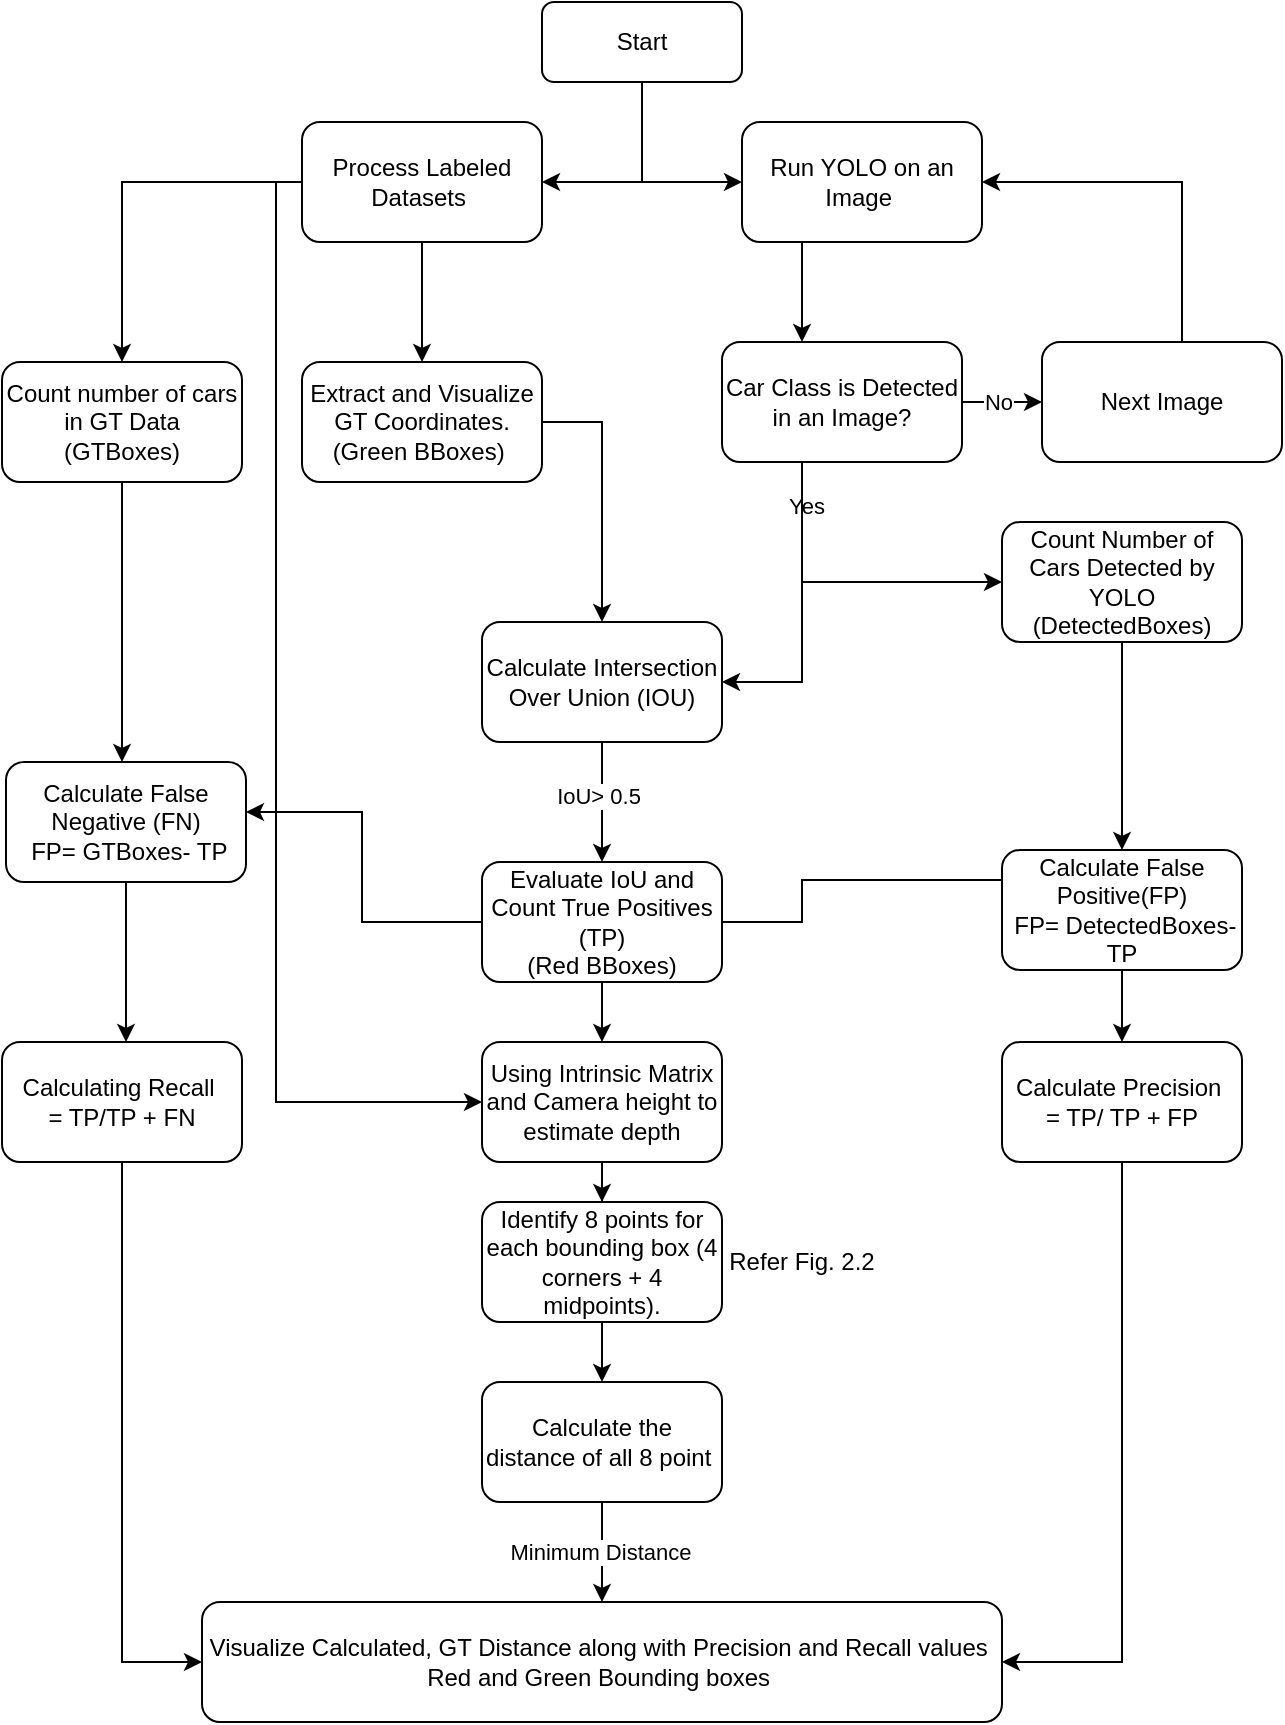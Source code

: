 <mxfile version="26.0.2">
  <diagram name="Page-1" id="iIS1LFro7bLH-GJZMT1k">
    <mxGraphModel dx="1050" dy="522" grid="0" gridSize="10" guides="1" tooltips="1" connect="1" arrows="1" fold="1" page="1" pageScale="1" pageWidth="827" pageHeight="1169" math="0" shadow="0">
      <root>
        <mxCell id="0" />
        <mxCell id="1" parent="0" />
        <mxCell id="0s8KUhowPci_GjtV0Qzg-10" style="edgeStyle=orthogonalEdgeStyle;rounded=0;orthogonalLoop=1;jettySize=auto;html=1;exitX=0.5;exitY=1;exitDx=0;exitDy=0;entryX=0;entryY=0.5;entryDx=0;entryDy=0;" parent="1" source="0s8KUhowPci_GjtV0Qzg-1" target="0s8KUhowPci_GjtV0Qzg-3" edge="1">
          <mxGeometry relative="1" as="geometry">
            <mxPoint x="400" y="140" as="targetPoint" />
          </mxGeometry>
        </mxCell>
        <mxCell id="0s8KUhowPci_GjtV0Qzg-1" value="Start" style="rounded=1;whiteSpace=wrap;html=1;" parent="1" vertex="1">
          <mxGeometry x="350" y="50" width="100" height="40" as="geometry" />
        </mxCell>
        <mxCell id="0s8KUhowPci_GjtV0Qzg-5" value="" style="edgeStyle=orthogonalEdgeStyle;rounded=0;orthogonalLoop=1;jettySize=auto;html=1;" parent="1" source="0s8KUhowPci_GjtV0Qzg-2" target="0s8KUhowPci_GjtV0Qzg-4" edge="1">
          <mxGeometry relative="1" as="geometry" />
        </mxCell>
        <mxCell id="0s8KUhowPci_GjtV0Qzg-20" value="" style="edgeStyle=orthogonalEdgeStyle;rounded=0;orthogonalLoop=1;jettySize=auto;html=1;" parent="1" source="0s8KUhowPci_GjtV0Qzg-2" target="0s8KUhowPci_GjtV0Qzg-19" edge="1">
          <mxGeometry relative="1" as="geometry" />
        </mxCell>
        <mxCell id="qS_DF8TeXxziXNSjsPq--3" style="edgeStyle=orthogonalEdgeStyle;rounded=0;orthogonalLoop=1;jettySize=auto;html=1;entryX=0;entryY=0.5;entryDx=0;entryDy=0;" edge="1" parent="1" source="0s8KUhowPci_GjtV0Qzg-2" target="0s8KUhowPci_GjtV0Qzg-40">
          <mxGeometry relative="1" as="geometry">
            <Array as="points">
              <mxPoint x="217" y="140" />
              <mxPoint x="217" y="600" />
            </Array>
          </mxGeometry>
        </mxCell>
        <mxCell id="0s8KUhowPci_GjtV0Qzg-2" value="Process Labeled Datasets&amp;nbsp;" style="rounded=1;whiteSpace=wrap;html=1;" parent="1" vertex="1">
          <mxGeometry x="230" y="110" width="120" height="60" as="geometry" />
        </mxCell>
        <mxCell id="0s8KUhowPci_GjtV0Qzg-9" value="" style="edgeStyle=orthogonalEdgeStyle;rounded=0;orthogonalLoop=1;jettySize=auto;html=1;" parent="1" source="0s8KUhowPci_GjtV0Qzg-3" target="0s8KUhowPci_GjtV0Qzg-8" edge="1">
          <mxGeometry relative="1" as="geometry">
            <Array as="points">
              <mxPoint x="480" y="190" />
              <mxPoint x="480" y="190" />
            </Array>
          </mxGeometry>
        </mxCell>
        <mxCell id="0s8KUhowPci_GjtV0Qzg-3" value="Run YOLO on an Image&amp;nbsp;" style="rounded=1;whiteSpace=wrap;html=1;" parent="1" vertex="1">
          <mxGeometry x="450" y="110" width="120" height="60" as="geometry" />
        </mxCell>
        <mxCell id="0s8KUhowPci_GjtV0Qzg-34" style="edgeStyle=orthogonalEdgeStyle;rounded=0;orthogonalLoop=1;jettySize=auto;html=1;" parent="1" source="0s8KUhowPci_GjtV0Qzg-4" target="0s8KUhowPci_GjtV0Qzg-32" edge="1">
          <mxGeometry relative="1" as="geometry">
            <Array as="points">
              <mxPoint x="140" y="360" />
              <mxPoint x="140" y="360" />
            </Array>
          </mxGeometry>
        </mxCell>
        <mxCell id="0s8KUhowPci_GjtV0Qzg-4" value="Count number of cars in GT Data&lt;div&gt;(GTBoxes)&lt;/div&gt;" style="rounded=1;whiteSpace=wrap;html=1;" parent="1" vertex="1">
          <mxGeometry x="80" y="230" width="120" height="60" as="geometry" />
        </mxCell>
        <mxCell id="0s8KUhowPci_GjtV0Qzg-13" value="" style="edgeStyle=orthogonalEdgeStyle;rounded=0;orthogonalLoop=1;jettySize=auto;html=1;" parent="1" source="0s8KUhowPci_GjtV0Qzg-8" target="0s8KUhowPci_GjtV0Qzg-12" edge="1">
          <mxGeometry relative="1" as="geometry" />
        </mxCell>
        <mxCell id="0s8KUhowPci_GjtV0Qzg-18" value="No" style="edgeLabel;html=1;align=center;verticalAlign=middle;resizable=0;points=[];" parent="0s8KUhowPci_GjtV0Qzg-13" vertex="1" connectable="0">
          <mxGeometry x="-0.132" relative="1" as="geometry">
            <mxPoint as="offset" />
          </mxGeometry>
        </mxCell>
        <mxCell id="0s8KUhowPci_GjtV0Qzg-22" value="" style="edgeStyle=orthogonalEdgeStyle;rounded=0;orthogonalLoop=1;jettySize=auto;html=1;" parent="1" source="0s8KUhowPci_GjtV0Qzg-8" target="0s8KUhowPci_GjtV0Qzg-21" edge="1">
          <mxGeometry relative="1" as="geometry">
            <Array as="points">
              <mxPoint x="480" y="390" />
            </Array>
          </mxGeometry>
        </mxCell>
        <mxCell id="0s8KUhowPci_GjtV0Qzg-24" value="Yes" style="edgeLabel;html=1;align=center;verticalAlign=middle;resizable=0;points=[];" parent="0s8KUhowPci_GjtV0Qzg-22" vertex="1" connectable="0">
          <mxGeometry x="-0.715" y="2" relative="1" as="geometry">
            <mxPoint as="offset" />
          </mxGeometry>
        </mxCell>
        <mxCell id="0s8KUhowPci_GjtV0Qzg-26" value="" style="edgeStyle=orthogonalEdgeStyle;rounded=0;orthogonalLoop=1;jettySize=auto;html=1;" parent="1" source="0s8KUhowPci_GjtV0Qzg-8" target="0s8KUhowPci_GjtV0Qzg-25" edge="1">
          <mxGeometry relative="1" as="geometry">
            <Array as="points">
              <mxPoint x="480" y="340" />
            </Array>
          </mxGeometry>
        </mxCell>
        <mxCell id="0s8KUhowPci_GjtV0Qzg-8" value="Car Class is Detected in an Image?" style="rounded=1;whiteSpace=wrap;html=1;" parent="1" vertex="1">
          <mxGeometry x="440" y="220" width="120" height="60" as="geometry" />
        </mxCell>
        <mxCell id="0s8KUhowPci_GjtV0Qzg-11" style="edgeStyle=orthogonalEdgeStyle;rounded=0;orthogonalLoop=1;jettySize=auto;html=1;entryX=1;entryY=0.5;entryDx=0;entryDy=0;" parent="1" target="0s8KUhowPci_GjtV0Qzg-2" edge="1">
          <mxGeometry relative="1" as="geometry">
            <mxPoint x="351" y="130" as="targetPoint" />
            <mxPoint x="400" y="140" as="sourcePoint" />
            <Array as="points">
              <mxPoint x="390" y="140" />
              <mxPoint x="390" y="140" />
            </Array>
          </mxGeometry>
        </mxCell>
        <mxCell id="0s8KUhowPci_GjtV0Qzg-15" value="" style="edgeStyle=orthogonalEdgeStyle;rounded=0;orthogonalLoop=1;jettySize=auto;html=1;entryX=1;entryY=0.5;entryDx=0;entryDy=0;exitX=0.5;exitY=0;exitDx=0;exitDy=0;" parent="1" source="0s8KUhowPci_GjtV0Qzg-12" target="0s8KUhowPci_GjtV0Qzg-3" edge="1">
          <mxGeometry relative="1" as="geometry">
            <mxPoint x="620.0" y="217.654" as="sourcePoint" />
            <mxPoint x="573.72" y="120" as="targetPoint" />
            <Array as="points">
              <mxPoint x="670" y="140" />
            </Array>
          </mxGeometry>
        </mxCell>
        <mxCell id="0s8KUhowPci_GjtV0Qzg-12" value="Next Image" style="rounded=1;whiteSpace=wrap;html=1;" parent="1" vertex="1">
          <mxGeometry x="600" y="220" width="120" height="60" as="geometry" />
        </mxCell>
        <mxCell id="0s8KUhowPci_GjtV0Qzg-23" style="edgeStyle=orthogonalEdgeStyle;rounded=0;orthogonalLoop=1;jettySize=auto;html=1;entryX=0.5;entryY=0;entryDx=0;entryDy=0;" parent="1" source="0s8KUhowPci_GjtV0Qzg-19" target="0s8KUhowPci_GjtV0Qzg-21" edge="1">
          <mxGeometry relative="1" as="geometry">
            <Array as="points">
              <mxPoint x="380" y="260" />
            </Array>
          </mxGeometry>
        </mxCell>
        <mxCell id="0s8KUhowPci_GjtV0Qzg-19" value="Extract and Visualize GT Coordinates.&lt;div&gt;(Green BBoxes)&amp;nbsp;&lt;/div&gt;" style="rounded=1;whiteSpace=wrap;html=1;" parent="1" vertex="1">
          <mxGeometry x="230" y="230" width="120" height="60" as="geometry" />
        </mxCell>
        <mxCell id="0s8KUhowPci_GjtV0Qzg-28" value="" style="edgeStyle=orthogonalEdgeStyle;rounded=0;orthogonalLoop=1;jettySize=auto;html=1;" parent="1" source="0s8KUhowPci_GjtV0Qzg-21" target="0s8KUhowPci_GjtV0Qzg-27" edge="1">
          <mxGeometry relative="1" as="geometry" />
        </mxCell>
        <mxCell id="0s8KUhowPci_GjtV0Qzg-44" value="IoU&amp;gt; 0.5" style="edgeLabel;html=1;align=center;verticalAlign=middle;resizable=0;points=[];" parent="0s8KUhowPci_GjtV0Qzg-28" vertex="1" connectable="0">
          <mxGeometry x="-0.1" y="-2" relative="1" as="geometry">
            <mxPoint as="offset" />
          </mxGeometry>
        </mxCell>
        <mxCell id="0s8KUhowPci_GjtV0Qzg-21" value="Calculate Intersection Over Union (IOU)" style="rounded=1;whiteSpace=wrap;html=1;" parent="1" vertex="1">
          <mxGeometry x="320" y="360" width="120" height="60" as="geometry" />
        </mxCell>
        <mxCell id="0s8KUhowPci_GjtV0Qzg-31" style="edgeStyle=orthogonalEdgeStyle;rounded=0;orthogonalLoop=1;jettySize=auto;html=1;entryX=0.5;entryY=0;entryDx=0;entryDy=0;" parent="1" source="0s8KUhowPci_GjtV0Qzg-25" target="0s8KUhowPci_GjtV0Qzg-29" edge="1">
          <mxGeometry relative="1" as="geometry" />
        </mxCell>
        <mxCell id="0s8KUhowPci_GjtV0Qzg-25" value="Count Number of Cars Detected by YOLO (DetectedBoxes)" style="rounded=1;whiteSpace=wrap;html=1;" parent="1" vertex="1">
          <mxGeometry x="580" y="310" width="120" height="60" as="geometry" />
        </mxCell>
        <mxCell id="0s8KUhowPci_GjtV0Qzg-30" value="" style="edgeStyle=orthogonalEdgeStyle;rounded=0;orthogonalLoop=1;jettySize=auto;html=1;entryX=0;entryY=0.5;entryDx=0;entryDy=0;" parent="1" source="0s8KUhowPci_GjtV0Qzg-27" target="0s8KUhowPci_GjtV0Qzg-29" edge="1">
          <mxGeometry relative="1" as="geometry">
            <Array as="points">
              <mxPoint x="480" y="510" />
              <mxPoint x="480" y="489" />
              <mxPoint x="587" y="489" />
            </Array>
          </mxGeometry>
        </mxCell>
        <mxCell id="0s8KUhowPci_GjtV0Qzg-33" value="" style="edgeStyle=orthogonalEdgeStyle;rounded=0;orthogonalLoop=1;jettySize=auto;html=1;" parent="1" source="0s8KUhowPci_GjtV0Qzg-27" target="0s8KUhowPci_GjtV0Qzg-32" edge="1">
          <mxGeometry relative="1" as="geometry">
            <Array as="points">
              <mxPoint x="260" y="510" />
              <mxPoint x="260" y="455" />
            </Array>
          </mxGeometry>
        </mxCell>
        <mxCell id="0s8KUhowPci_GjtV0Qzg-41" value="" style="edgeStyle=orthogonalEdgeStyle;rounded=0;orthogonalLoop=1;jettySize=auto;html=1;" parent="1" source="0s8KUhowPci_GjtV0Qzg-27" target="0s8KUhowPci_GjtV0Qzg-40" edge="1">
          <mxGeometry relative="1" as="geometry" />
        </mxCell>
        <mxCell id="0s8KUhowPci_GjtV0Qzg-27" value="Evaluate IoU and Count True Positives (TP)&lt;br&gt;(Red BBoxes)" style="rounded=1;whiteSpace=wrap;html=1;" parent="1" vertex="1">
          <mxGeometry x="320" y="480" width="120" height="60" as="geometry" />
        </mxCell>
        <mxCell id="0s8KUhowPci_GjtV0Qzg-39" value="" style="edgeStyle=orthogonalEdgeStyle;rounded=0;orthogonalLoop=1;jettySize=auto;html=1;" parent="1" source="0s8KUhowPci_GjtV0Qzg-29" target="0s8KUhowPci_GjtV0Qzg-38" edge="1">
          <mxGeometry relative="1" as="geometry" />
        </mxCell>
        <mxCell id="0s8KUhowPci_GjtV0Qzg-29" value="Calculate False Positive(FP)&lt;div&gt;&amp;nbsp;FP= DetectedBoxes-TP&lt;/div&gt;" style="rounded=1;whiteSpace=wrap;html=1;" parent="1" vertex="1">
          <mxGeometry x="580" y="474" width="120" height="60" as="geometry" />
        </mxCell>
        <mxCell id="0s8KUhowPci_GjtV0Qzg-37" value="" style="edgeStyle=orthogonalEdgeStyle;rounded=0;orthogonalLoop=1;jettySize=auto;html=1;" parent="1" source="0s8KUhowPci_GjtV0Qzg-32" target="0s8KUhowPci_GjtV0Qzg-36" edge="1">
          <mxGeometry relative="1" as="geometry">
            <Array as="points">
              <mxPoint x="140" y="470" />
              <mxPoint x="140" y="470" />
            </Array>
          </mxGeometry>
        </mxCell>
        <mxCell id="0s8KUhowPci_GjtV0Qzg-32" value="Calculate False Negative (FN)&lt;div&gt;&amp;nbsp;FP= GTBoxes- TP&lt;/div&gt;" style="rounded=1;whiteSpace=wrap;html=1;" parent="1" vertex="1">
          <mxGeometry x="82" y="430" width="120" height="60" as="geometry" />
        </mxCell>
        <mxCell id="0s8KUhowPci_GjtV0Qzg-51" style="edgeStyle=orthogonalEdgeStyle;rounded=0;orthogonalLoop=1;jettySize=auto;html=1;exitX=0.5;exitY=1;exitDx=0;exitDy=0;" parent="1" source="0s8KUhowPci_GjtV0Qzg-36" target="0s8KUhowPci_GjtV0Qzg-47" edge="1">
          <mxGeometry relative="1" as="geometry">
            <Array as="points">
              <mxPoint x="140" y="880" />
            </Array>
          </mxGeometry>
        </mxCell>
        <mxCell id="0s8KUhowPci_GjtV0Qzg-36" value="Calculating Recall&amp;nbsp;&lt;br&gt;= TP/TP + FN" style="rounded=1;whiteSpace=wrap;html=1;" parent="1" vertex="1">
          <mxGeometry x="80" y="570" width="120" height="60" as="geometry" />
        </mxCell>
        <mxCell id="0s8KUhowPci_GjtV0Qzg-52" style="edgeStyle=orthogonalEdgeStyle;rounded=0;orthogonalLoop=1;jettySize=auto;html=1;exitX=0.5;exitY=1;exitDx=0;exitDy=0;entryX=1;entryY=0.5;entryDx=0;entryDy=0;" parent="1" source="0s8KUhowPci_GjtV0Qzg-38" target="0s8KUhowPci_GjtV0Qzg-47" edge="1">
          <mxGeometry relative="1" as="geometry" />
        </mxCell>
        <mxCell id="0s8KUhowPci_GjtV0Qzg-38" value="Calculate Precision&amp;nbsp;&lt;div&gt;= TP/ TP + FP&lt;/div&gt;" style="rounded=1;whiteSpace=wrap;html=1;" parent="1" vertex="1">
          <mxGeometry x="580" y="570" width="120" height="60" as="geometry" />
        </mxCell>
        <mxCell id="0s8KUhowPci_GjtV0Qzg-43" value="" style="edgeStyle=orthogonalEdgeStyle;rounded=0;orthogonalLoop=1;jettySize=auto;html=1;" parent="1" source="0s8KUhowPci_GjtV0Qzg-40" target="0s8KUhowPci_GjtV0Qzg-42" edge="1">
          <mxGeometry relative="1" as="geometry" />
        </mxCell>
        <mxCell id="0s8KUhowPci_GjtV0Qzg-40" value="Using Intrinsic Matrix and Camera height to estimate depth" style="rounded=1;whiteSpace=wrap;html=1;" parent="1" vertex="1">
          <mxGeometry x="320" y="570" width="120" height="60" as="geometry" />
        </mxCell>
        <mxCell id="0s8KUhowPci_GjtV0Qzg-46" value="" style="edgeStyle=orthogonalEdgeStyle;rounded=0;orthogonalLoop=1;jettySize=auto;html=1;" parent="1" source="0s8KUhowPci_GjtV0Qzg-42" target="0s8KUhowPci_GjtV0Qzg-45" edge="1">
          <mxGeometry relative="1" as="geometry" />
        </mxCell>
        <mxCell id="0s8KUhowPci_GjtV0Qzg-42" value="Identify 8 points for each bounding box (4 corners + 4 midpoints)." style="rounded=1;whiteSpace=wrap;html=1;" parent="1" vertex="1">
          <mxGeometry x="320" y="650" width="120" height="60" as="geometry" />
        </mxCell>
        <mxCell id="0s8KUhowPci_GjtV0Qzg-48" value="" style="edgeStyle=orthogonalEdgeStyle;rounded=0;orthogonalLoop=1;jettySize=auto;html=1;" parent="1" source="0s8KUhowPci_GjtV0Qzg-45" target="0s8KUhowPci_GjtV0Qzg-47" edge="1">
          <mxGeometry relative="1" as="geometry" />
        </mxCell>
        <mxCell id="0s8KUhowPci_GjtV0Qzg-49" value="Minimum Distance" style="edgeLabel;html=1;align=center;verticalAlign=middle;resizable=0;points=[];" parent="0s8KUhowPci_GjtV0Qzg-48" vertex="1" connectable="0">
          <mxGeometry y="-1" relative="1" as="geometry">
            <mxPoint as="offset" />
          </mxGeometry>
        </mxCell>
        <mxCell id="0s8KUhowPci_GjtV0Qzg-45" value="Calculate the distance of all 8 point&amp;nbsp;" style="rounded=1;whiteSpace=wrap;html=1;" parent="1" vertex="1">
          <mxGeometry x="320" y="740" width="120" height="60" as="geometry" />
        </mxCell>
        <mxCell id="0s8KUhowPci_GjtV0Qzg-47" value="Visualize Calculated, GT Distance along with Precision and Recall values&amp;nbsp;&lt;div&gt;Red and Green Bounding boxes&amp;nbsp;&lt;/div&gt;" style="rounded=1;whiteSpace=wrap;html=1;" parent="1" vertex="1">
          <mxGeometry x="180" y="850" width="400" height="60" as="geometry" />
        </mxCell>
        <mxCell id="0s8KUhowPci_GjtV0Qzg-50" value="Refer Fig. 2.2" style="text;html=1;align=center;verticalAlign=middle;whiteSpace=wrap;rounded=0;" parent="1" vertex="1">
          <mxGeometry x="440" y="665" width="80" height="30" as="geometry" />
        </mxCell>
      </root>
    </mxGraphModel>
  </diagram>
</mxfile>
